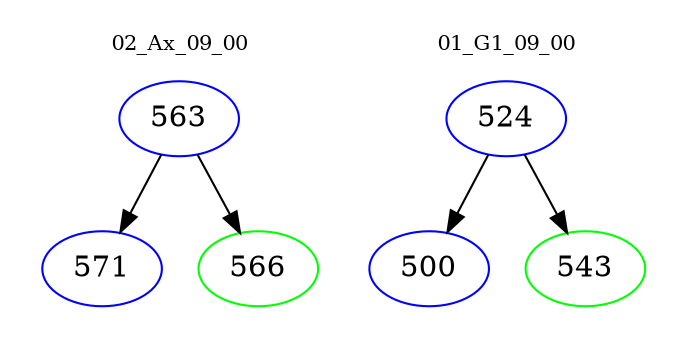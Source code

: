 digraph{
subgraph cluster_0 {
color = white
label = "02_Ax_09_00";
fontsize=10;
T0_563 [label="563", color="blue"]
T0_563 -> T0_571 [color="black"]
T0_571 [label="571", color="blue"]
T0_563 -> T0_566 [color="black"]
T0_566 [label="566", color="green"]
}
subgraph cluster_1 {
color = white
label = "01_G1_09_00";
fontsize=10;
T1_524 [label="524", color="blue"]
T1_524 -> T1_500 [color="black"]
T1_500 [label="500", color="blue"]
T1_524 -> T1_543 [color="black"]
T1_543 [label="543", color="green"]
}
}
